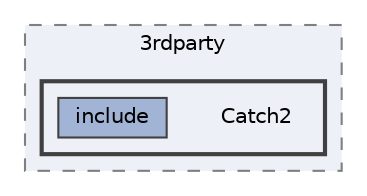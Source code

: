 digraph "external/magic_enum/test/3rdparty/Catch2"
{
 // LATEX_PDF_SIZE
  bgcolor="transparent";
  edge [fontname=Helvetica,fontsize=10,labelfontname=Helvetica,labelfontsize=10];
  node [fontname=Helvetica,fontsize=10,shape=box,height=0.2,width=0.4];
  compound=true
  subgraph clusterdir_da306713f07d55a1b3a59dfabf5c0557 {
    graph [ bgcolor="#edf0f7", pencolor="grey50", label="3rdparty", fontname=Helvetica,fontsize=10 style="filled,dashed", URL="dir_da306713f07d55a1b3a59dfabf5c0557.html",tooltip=""]
  subgraph clusterdir_1979b3e30a4f115c1c1df53e312f2448 {
    graph [ bgcolor="#edf0f7", pencolor="grey25", label="", fontname=Helvetica,fontsize=10 style="filled,bold", URL="dir_1979b3e30a4f115c1c1df53e312f2448.html",tooltip=""]
    dir_1979b3e30a4f115c1c1df53e312f2448 [shape=plaintext, label="Catch2"];
  dir_53de8a16c62557d708b233dd4d2d631e [label="include", fillcolor="#a2b4d6", color="grey25", style="filled", URL="dir_53de8a16c62557d708b233dd4d2d631e.html",tooltip=""];
  }
  }
}
